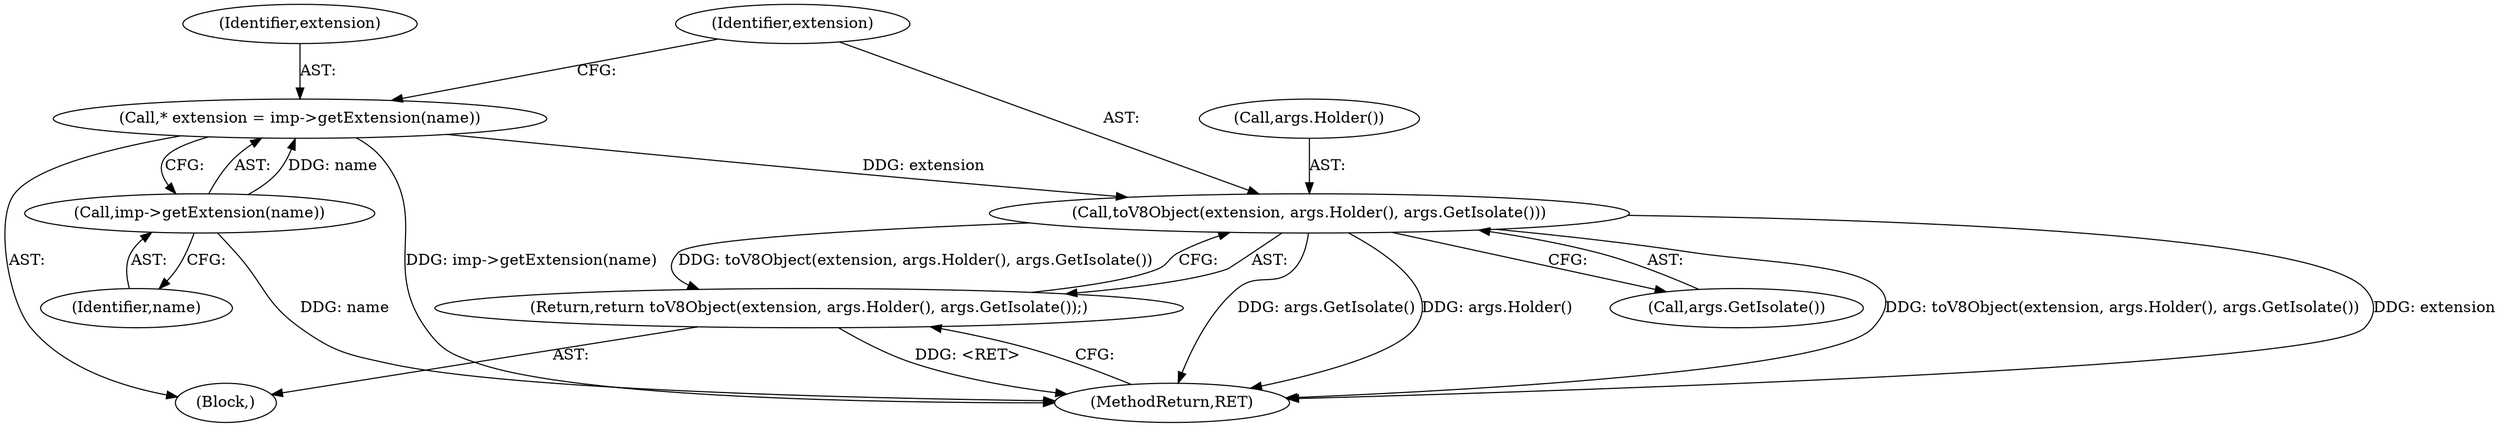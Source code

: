digraph "0_Chrome_e9372a1bfd3588a80fcf49aa07321f0971dd6091_55@pointer" {
"1000123" [label="(Call,toV8Object(extension, args.Holder(), args.GetIsolate()))"];
"1000118" [label="(Call,* extension = imp->getExtension(name))"];
"1000120" [label="(Call,imp->getExtension(name))"];
"1000122" [label="(Return,return toV8Object(extension, args.Holder(), args.GetIsolate());)"];
"1000120" [label="(Call,imp->getExtension(name))"];
"1000127" [label="(MethodReturn,RET)"];
"1000121" [label="(Identifier,name)"];
"1000122" [label="(Return,return toV8Object(extension, args.Holder(), args.GetIsolate());)"];
"1000119" [label="(Identifier,extension)"];
"1000125" [label="(Call,args.Holder())"];
"1000124" [label="(Identifier,extension)"];
"1000102" [label="(Block,)"];
"1000118" [label="(Call,* extension = imp->getExtension(name))"];
"1000126" [label="(Call,args.GetIsolate())"];
"1000123" [label="(Call,toV8Object(extension, args.Holder(), args.GetIsolate()))"];
"1000123" -> "1000122"  [label="AST: "];
"1000123" -> "1000126"  [label="CFG: "];
"1000124" -> "1000123"  [label="AST: "];
"1000125" -> "1000123"  [label="AST: "];
"1000126" -> "1000123"  [label="AST: "];
"1000122" -> "1000123"  [label="CFG: "];
"1000123" -> "1000127"  [label="DDG: args.GetIsolate()"];
"1000123" -> "1000127"  [label="DDG: args.Holder()"];
"1000123" -> "1000127"  [label="DDG: toV8Object(extension, args.Holder(), args.GetIsolate())"];
"1000123" -> "1000127"  [label="DDG: extension"];
"1000123" -> "1000122"  [label="DDG: toV8Object(extension, args.Holder(), args.GetIsolate())"];
"1000118" -> "1000123"  [label="DDG: extension"];
"1000118" -> "1000102"  [label="AST: "];
"1000118" -> "1000120"  [label="CFG: "];
"1000119" -> "1000118"  [label="AST: "];
"1000120" -> "1000118"  [label="AST: "];
"1000124" -> "1000118"  [label="CFG: "];
"1000118" -> "1000127"  [label="DDG: imp->getExtension(name)"];
"1000120" -> "1000118"  [label="DDG: name"];
"1000120" -> "1000121"  [label="CFG: "];
"1000121" -> "1000120"  [label="AST: "];
"1000120" -> "1000127"  [label="DDG: name"];
"1000122" -> "1000102"  [label="AST: "];
"1000127" -> "1000122"  [label="CFG: "];
"1000122" -> "1000127"  [label="DDG: <RET>"];
}
